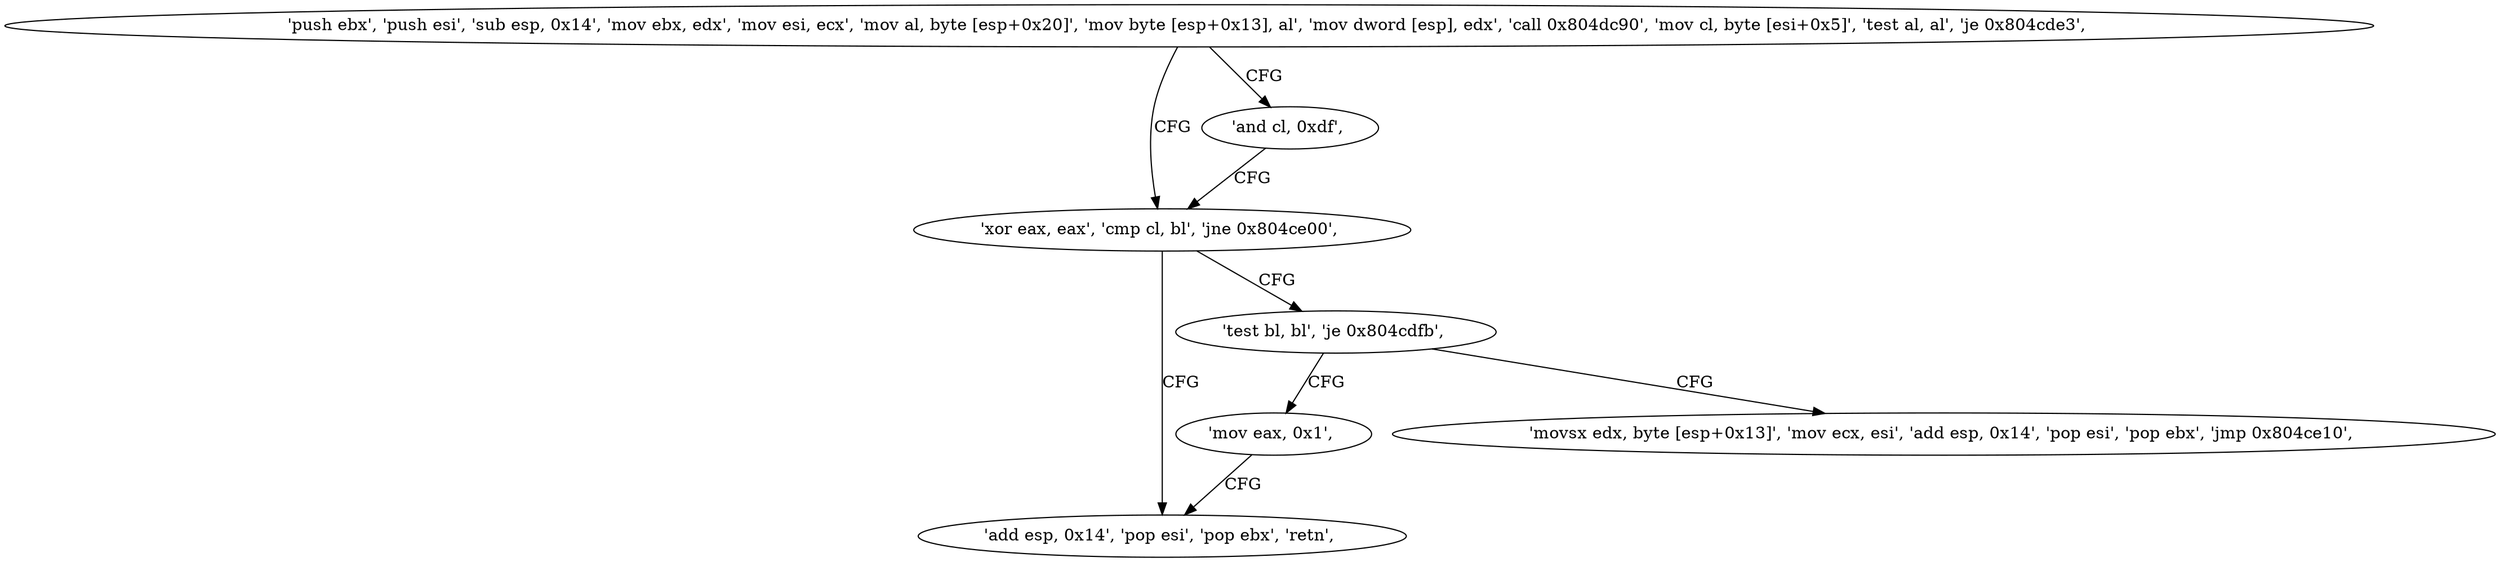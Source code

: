 digraph "func" {
"134532544" [label = "'push ebx', 'push esi', 'sub esp, 0x14', 'mov ebx, edx', 'mov esi, ecx', 'mov al, byte [esp+0x20]', 'mov byte [esp+0x13], al', 'mov dword [esp], edx', 'call 0x804dc90', 'mov cl, byte [esi+0x5]', 'test al, al', 'je 0x804cde3', " ]
"134532579" [label = "'xor eax, eax', 'cmp cl, bl', 'jne 0x804ce00', " ]
"134532576" [label = "'and cl, 0xdf', " ]
"134532608" [label = "'add esp, 0x14', 'pop esi', 'pop ebx', 'retn', " ]
"134532585" [label = "'test bl, bl', 'je 0x804cdfb', " ]
"134532603" [label = "'mov eax, 0x1', " ]
"134532589" [label = "'movsx edx, byte [esp+0x13]', 'mov ecx, esi', 'add esp, 0x14', 'pop esi', 'pop ebx', 'jmp 0x804ce10', " ]
"134532544" -> "134532579" [ label = "CFG" ]
"134532544" -> "134532576" [ label = "CFG" ]
"134532579" -> "134532608" [ label = "CFG" ]
"134532579" -> "134532585" [ label = "CFG" ]
"134532576" -> "134532579" [ label = "CFG" ]
"134532585" -> "134532603" [ label = "CFG" ]
"134532585" -> "134532589" [ label = "CFG" ]
"134532603" -> "134532608" [ label = "CFG" ]
}
